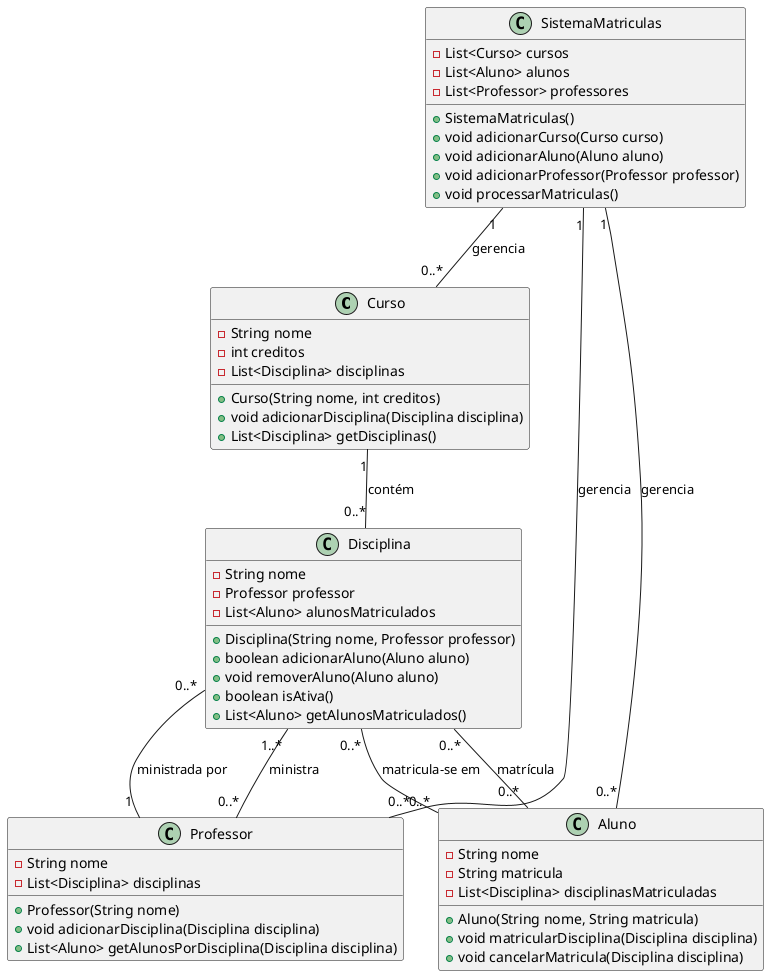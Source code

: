 @startuml

class Curso {
    -String nome
    -int creditos
    -List<Disciplina> disciplinas
    +Curso(String nome, int creditos)
    +void adicionarDisciplina(Disciplina disciplina)
    +List<Disciplina> getDisciplinas()
}

class Disciplina {
    -String nome
    -Professor professor
    -List<Aluno> alunosMatriculados
    +Disciplina(String nome, Professor professor)
    +boolean adicionarAluno(Aluno aluno)
    +void removerAluno(Aluno aluno)
    +boolean isAtiva()
    +List<Aluno> getAlunosMatriculados()
}

class Aluno {
    -String nome
    -String matricula
    -List<Disciplina> disciplinasMatriculadas
    +Aluno(String nome, String matricula)
    +void matricularDisciplina(Disciplina disciplina)
    +void cancelarMatricula(Disciplina disciplina)
}

class Professor {
    -String nome
    -List<Disciplina> disciplinas
    +Professor(String nome)
    +void adicionarDisciplina(Disciplina disciplina)
    +List<Aluno> getAlunosPorDisciplina(Disciplina disciplina)
}

class SistemaMatriculas {
    -List<Curso> cursos
    -List<Aluno> alunos
    -List<Professor> professores
    +SistemaMatriculas()
    +void adicionarCurso(Curso curso)
    +void adicionarAluno(Aluno aluno)
    +void adicionarProfessor(Professor professor)
    +void processarMatriculas()
}

Curso "1" -- "0..*" Disciplina: contém
Disciplina "0..*" -- "1" Professor: ministrada por
Disciplina "0..*" -- "0..*" Aluno: matrícula
Professor "0..*" -- "1..*" Disciplina: ministra
Aluno "0..*" -- "0..*" Disciplina: matricula-se em

SistemaMatriculas "1" -- "0..*" Curso: gerencia
SistemaMatriculas "1" -- "0..*" Aluno: gerencia
SistemaMatriculas "1" -- "0..*" Professor: gerencia

@enduml
